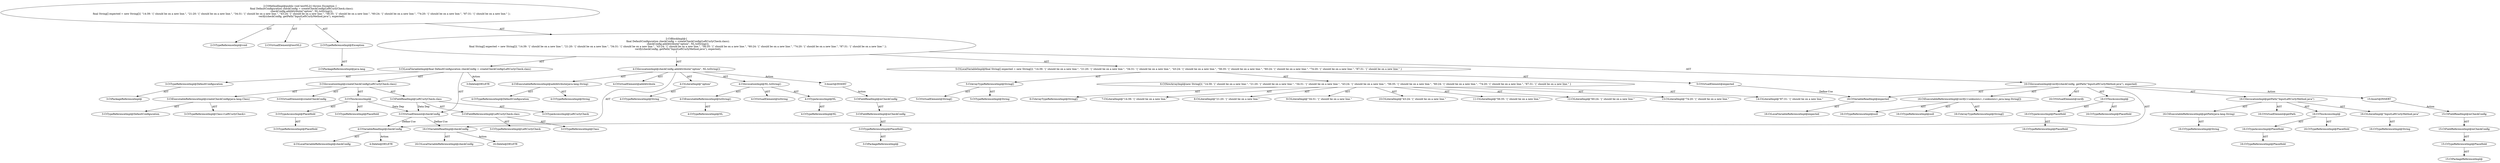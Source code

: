 digraph "testNL2#?" {
0 [label="2:CtTypeReferenceImpl@void" shape=ellipse]
1 [label="2:CtVirtualElement@testNL2" shape=ellipse]
2 [label="2:CtTypeReferenceImpl@Exception" shape=ellipse]
3 [label="2:CtPackageReferenceImpl@java.lang" shape=ellipse]
4 [label="3:CtTypeReferenceImpl@DefaultConfiguration" shape=ellipse]
5 [label="3:CtPackageReferenceImpl@" shape=ellipse]
6 [label="3:CtExecutableReferenceImpl@createCheckConfig(java.lang.Class)" shape=ellipse]
7 [label="3:CtTypeReferenceImpl@DefaultConfiguration" shape=ellipse]
8 [label="3:CtTypeReferenceImpl@Class<LeftCurlyCheck>" shape=ellipse]
9 [label="3:CtVirtualElement@createCheckConfig" shape=ellipse]
10 [label="3:CtTypeAccessImpl@PlaceHold" shape=ellipse]
11 [label="3:CtTypeReferenceImpl@PlaceHold" shape=ellipse]
12 [label="3:CtThisAccessImpl@" shape=ellipse]
13 [label="3:CtTypeReferenceImpl@PlaceHold" shape=ellipse]
14 [label="3:CtFieldReferenceImpl@LeftCurlyCheck.class" shape=ellipse]
15 [label="3:CtTypeReferenceImpl@LeftCurlyCheck" shape=ellipse]
16 [label="3:CtTypeReferenceImpl@Class" shape=ellipse]
17 [label="3:CtFieldReadImpl@LeftCurlyCheck.class" shape=ellipse]
18 [label="3:CtTypeAccessImpl@LeftCurlyCheck" shape=ellipse]
19 [label="3:CtInvocationImpl@createCheckConfig(LeftCurlyCheck.class)" shape=ellipse]
20 [label="3:CtVirtualElement@checkConfig" shape=ellipse]
21 [label="3:CtLocalVariableImpl@final DefaultConfiguration checkConfig = createCheckConfig(LeftCurlyCheck.class)" shape=ellipse]
22 [label="4:CtExecutableReferenceImpl@addAttribute(java.lang.String)" shape=ellipse]
23 [label="4:CtTypeReferenceImpl@DefaultConfiguration" shape=ellipse]
24 [label="4:CtTypeReferenceImpl@String" shape=ellipse]
25 [label="4:CtVirtualElement@addAttribute" shape=ellipse]
26 [label="4:CtVariableReadImpl@checkConfig" shape=ellipse]
27 [label="4:CtLocalVariableReferenceImpl@checkConfig" shape=ellipse]
28 [label="4:CtLiteralImpl@\"option\"" shape=ellipse]
29 [label="4:CtTypeReferenceImpl@String" shape=ellipse]
30 [label="4:CtExecutableReferenceImpl@toString()" shape=ellipse]
31 [label="4:CtTypeReferenceImpl@NL" shape=ellipse]
32 [label="4:CtVirtualElement@toString" shape=ellipse]
33 [label="4:CtTypeAccessImpl@NL" shape=ellipse]
34 [label="4:CtTypeReferenceImpl@NL" shape=ellipse]
35 [label="4:CtInvocationImpl@NL.toString()" shape=ellipse]
36 [label="4:CtInvocationImpl@checkConfig.addAttribute(\"option\", NL.toString())" shape=ellipse]
37 [label="5:CtVirtualElement@String[]" shape=ellipse]
38 [label="5:CtArrayTypeReferenceImpl@String[]" shape=ellipse]
39 [label="5:CtTypeReferenceImpl@String" shape=ellipse]
40 [label="6:CtNewArrayImpl@new String[]\{ \"14:39: '\{' should be on a new line.\", \"21:20: '\{' should be on a new line.\", \"34:31: '\{' should be on a new line.\", \"43:24: '\{' should be on a new line.\", \"56:35: '\{' should be on a new line.\", \"60:24: '\{' should be on a new line.\", \"74:20: '\{' should be on a new line.\", \"87:31: '\{' should be on a new line.\" \}" shape=ellipse]
41 [label="6:CtArrayTypeReferenceImpl@String[]" shape=ellipse]
42 [label="7:CtLiteralImpl@\"14:39: '\{' should be on a new line.\"" shape=ellipse]
43 [label="8:CtLiteralImpl@\"21:20: '\{' should be on a new line.\"" shape=ellipse]
44 [label="9:CtLiteralImpl@\"34:31: '\{' should be on a new line.\"" shape=ellipse]
45 [label="10:CtLiteralImpl@\"43:24: '\{' should be on a new line.\"" shape=ellipse]
46 [label="11:CtLiteralImpl@\"56:35: '\{' should be on a new line.\"" shape=ellipse]
47 [label="12:CtLiteralImpl@\"60:24: '\{' should be on a new line.\"" shape=ellipse]
48 [label="13:CtLiteralImpl@\"74:20: '\{' should be on a new line.\"" shape=ellipse]
49 [label="14:CtLiteralImpl@\"87:31: '\{' should be on a new line.\"" shape=ellipse]
50 [label="5:CtVirtualElement@expected" shape=ellipse]
51 [label="5:CtLocalVariableImpl@final String[] expected = new String[]\{ \"14:39: '\{' should be on a new line.\", \"21:20: '\{' should be on a new line.\", \"34:31: '\{' should be on a new line.\", \"43:24: '\{' should be on a new line.\", \"56:35: '\{' should be on a new line.\", \"60:24: '\{' should be on a new line.\", \"74:20: '\{' should be on a new line.\", \"87:31: '\{' should be on a new line.\" \}" shape=ellipse]
52 [label="16:CtExecutableReferenceImpl@verify(<unknown>,<unknown>,java.lang.String[])" shape=ellipse]
53 [label="16:CtTypeReferenceImpl@null" shape=ellipse]
54 [label="16:CtTypeReferenceImpl@null" shape=ellipse]
55 [label="16:CtArrayTypeReferenceImpl@String[]" shape=ellipse]
56 [label="16:CtVirtualElement@verify" shape=ellipse]
57 [label="16:CtTypeAccessImpl@PlaceHold" shape=ellipse]
58 [label="16:CtTypeReferenceImpl@PlaceHold" shape=ellipse]
59 [label="16:CtThisAccessImpl@" shape=ellipse]
60 [label="16:CtTypeReferenceImpl@PlaceHold" shape=ellipse]
61 [label="16:CtVariableReadImpl@checkConfig" shape=ellipse]
62 [label="16:CtLocalVariableReferenceImpl@checkConfig" shape=ellipse]
63 [label="16:CtExecutableReferenceImpl@getPath(java.lang.String)" shape=ellipse]
64 [label="16:CtTypeReferenceImpl@String" shape=ellipse]
65 [label="16:CtVirtualElement@getPath" shape=ellipse]
66 [label="16:CtTypeAccessImpl@PlaceHold" shape=ellipse]
67 [label="16:CtTypeReferenceImpl@PlaceHold" shape=ellipse]
68 [label="16:CtThisAccessImpl@" shape=ellipse]
69 [label="16:CtTypeReferenceImpl@PlaceHold" shape=ellipse]
70 [label="16:CtLiteralImpl@\"InputLeftCurlyMethod.java\"" shape=ellipse]
71 [label="16:CtTypeReferenceImpl@String" shape=ellipse]
72 [label="16:CtInvocationImpl@getPath(\"InputLeftCurlyMethod.java\")" shape=ellipse]
73 [label="16:CtVariableReadImpl@expected" shape=ellipse]
74 [label="16:CtLocalVariableReferenceImpl@expected" shape=ellipse]
75 [label="16:CtInvocationImpl@verify(checkConfig, getPath(\"InputLeftCurlyMethod.java\"), expected)" shape=ellipse]
76 [label="2:CtBlockImpl@\{
    final DefaultConfiguration checkConfig = createCheckConfig(LeftCurlyCheck.class);
    checkConfig.addAttribute(\"option\", NL.toString());
    final String[] expected = new String[]\{ \"14:39: '\{' should be on a new line.\", \"21:20: '\{' should be on a new line.\", \"34:31: '\{' should be on a new line.\", \"43:24: '\{' should be on a new line.\", \"56:35: '\{' should be on a new line.\", \"60:24: '\{' should be on a new line.\", \"74:20: '\{' should be on a new line.\", \"87:31: '\{' should be on a new line.\" \};
    verify(checkConfig, getPath(\"InputLeftCurlyMethod.java\"), expected);
\}" shape=ellipse]
77 [label="2:CtMethodImpl@public void testNL2() throws Exception \{
    final DefaultConfiguration checkConfig = createCheckConfig(LeftCurlyCheck.class);
    checkConfig.addAttribute(\"option\", NL.toString());
    final String[] expected = new String[]\{ \"14:39: '\{' should be on a new line.\", \"21:20: '\{' should be on a new line.\", \"34:31: '\{' should be on a new line.\", \"43:24: '\{' should be on a new line.\", \"56:35: '\{' should be on a new line.\", \"60:24: '\{' should be on a new line.\", \"74:20: '\{' should be on a new line.\", \"87:31: '\{' should be on a new line.\" \};
    verify(checkConfig, getPath(\"InputLeftCurlyMethod.java\"), expected);
\}" shape=ellipse]
78 [label="3:Delete@DELETE" shape=ellipse]
79 [label="4:Delete@DELETE" shape=ellipse]
80 [label="16:Delete@DELETE" shape=ellipse]
81 [label="3:Insert@INSERT" shape=ellipse]
82 [label="3:CtPackageReferenceImpl@" shape=ellipse]
83 [label="3:CtTypeReferenceImpl@PlaceHold" shape=ellipse]
84 [label="3:CtFieldReferenceImpl@mCheckConfig" shape=ellipse]
85 [label="3:CtFieldReadImpl@mCheckConfig" shape=ellipse]
86 [label="15:Insert@INSERT" shape=ellipse]
87 [label="15:CtPackageReferenceImpl@" shape=ellipse]
88 [label="15:CtTypeReferenceImpl@PlaceHold" shape=ellipse]
89 [label="15:CtFieldReferenceImpl@mCheckConfig" shape=ellipse]
90 [label="15:CtFieldReadImpl@mCheckConfig" shape=ellipse]
2 -> 3 [label="AST"];
4 -> 5 [label="AST"];
6 -> 7 [label="AST"];
6 -> 8 [label="AST"];
10 -> 11 [label="AST"];
12 -> 13 [label="AST"];
12 -> 10 [label="AST"];
12 -> 20 [label="Data Dep"];
14 -> 15 [label="AST"];
14 -> 16 [label="AST"];
17 -> 18 [label="AST"];
17 -> 14 [label="AST"];
17 -> 20 [label="Data Dep"];
19 -> 9 [label="AST"];
19 -> 12 [label="AST"];
19 -> 6 [label="AST"];
19 -> 17 [label="AST"];
20 -> 26 [label="Define-Use"];
20 -> 61 [label="Define-Use"];
21 -> 20 [label="AST"];
21 -> 4 [label="AST"];
21 -> 19 [label="AST"];
21 -> 78 [label="Action"];
22 -> 23 [label="AST"];
22 -> 24 [label="AST"];
26 -> 27 [label="AST"];
26 -> 79 [label="Action"];
28 -> 29 [label="AST"];
30 -> 31 [label="AST"];
33 -> 34 [label="AST"];
35 -> 32 [label="AST"];
35 -> 33 [label="AST"];
35 -> 30 [label="AST"];
36 -> 25 [label="AST"];
36 -> 26 [label="AST"];
36 -> 22 [label="AST"];
36 -> 28 [label="AST"];
36 -> 35 [label="AST"];
36 -> 81 [label="Action"];
38 -> 37 [label="AST"];
38 -> 39 [label="AST"];
40 -> 41 [label="AST"];
40 -> 42 [label="AST"];
40 -> 43 [label="AST"];
40 -> 44 [label="AST"];
40 -> 45 [label="AST"];
40 -> 46 [label="AST"];
40 -> 47 [label="AST"];
40 -> 48 [label="AST"];
40 -> 49 [label="AST"];
50 -> 73 [label="Define-Use"];
51 -> 50 [label="AST"];
51 -> 38 [label="AST"];
51 -> 40 [label="AST"];
52 -> 53 [label="AST"];
52 -> 54 [label="AST"];
52 -> 55 [label="AST"];
57 -> 58 [label="AST"];
59 -> 60 [label="AST"];
59 -> 57 [label="AST"];
61 -> 62 [label="AST"];
61 -> 80 [label="Action"];
63 -> 64 [label="AST"];
66 -> 67 [label="AST"];
68 -> 69 [label="AST"];
68 -> 66 [label="AST"];
70 -> 71 [label="AST"];
72 -> 65 [label="AST"];
72 -> 68 [label="AST"];
72 -> 63 [label="AST"];
72 -> 70 [label="AST"];
73 -> 74 [label="AST"];
75 -> 56 [label="AST"];
75 -> 59 [label="AST"];
75 -> 52 [label="AST"];
75 -> 61 [label="AST"];
75 -> 72 [label="AST"];
75 -> 73 [label="AST"];
75 -> 86 [label="Action"];
76 -> 21 [label="AST"];
76 -> 36 [label="AST"];
76 -> 51 [label="AST"];
76 -> 75 [label="AST"];
77 -> 1 [label="AST"];
77 -> 0 [label="AST"];
77 -> 2 [label="AST"];
77 -> 76 [label="AST"];
81 -> 85 [label="Action"];
83 -> 82 [label="AST"];
84 -> 83 [label="AST"];
85 -> 84 [label="AST"];
86 -> 90 [label="Action"];
88 -> 87 [label="AST"];
89 -> 88 [label="AST"];
90 -> 89 [label="AST"];
}